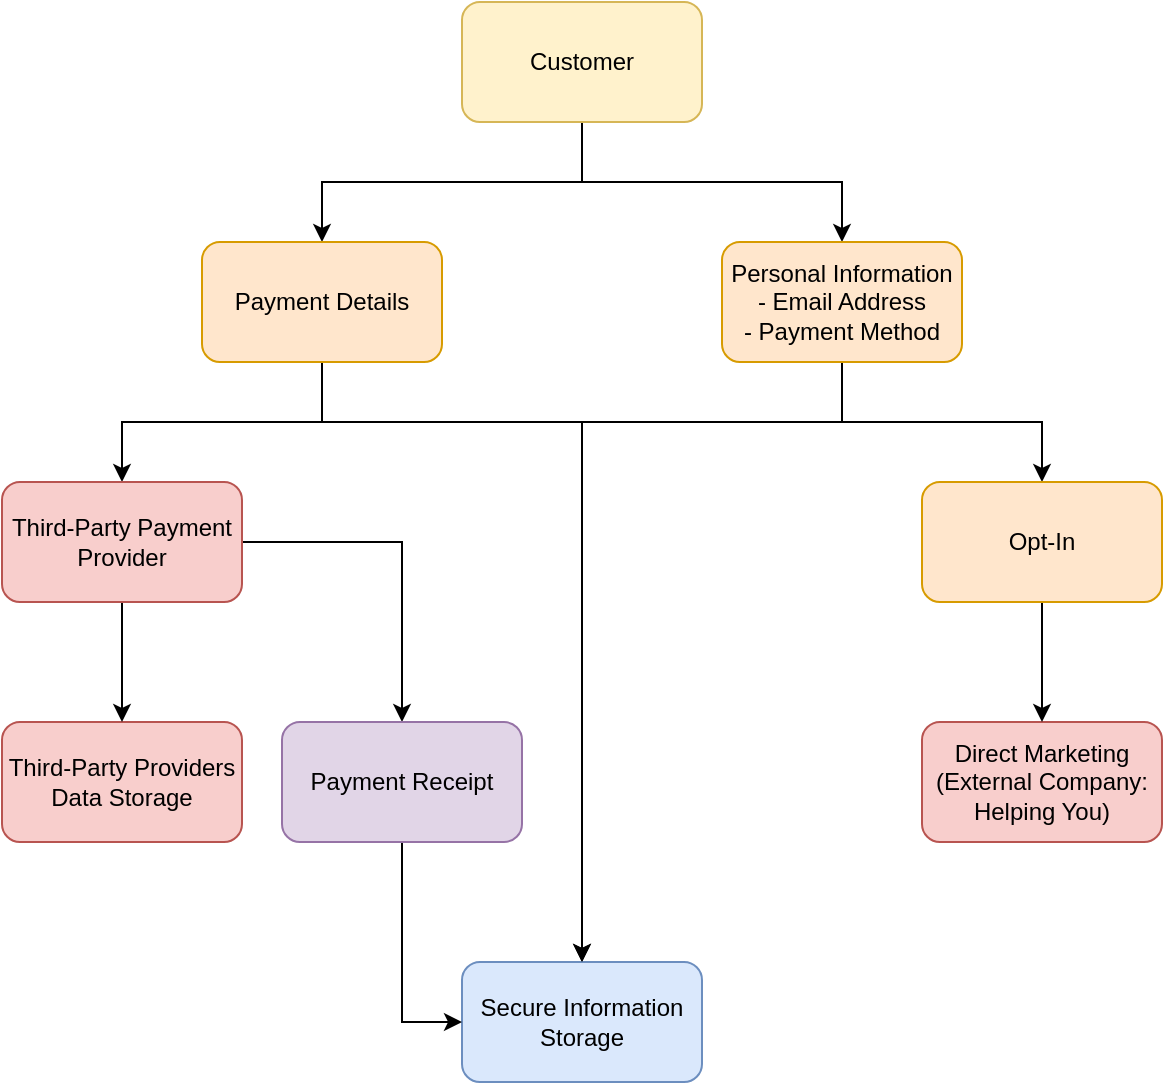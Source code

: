 <mxfile version="21.1.6" type="device">
  <diagram name="Page-1" id="JMOSt1KNUKrMnRVbmM4S">
    <mxGraphModel dx="1434" dy="796" grid="1" gridSize="10" guides="1" tooltips="1" connect="1" arrows="1" fold="1" page="1" pageScale="1" pageWidth="850" pageHeight="1100" math="0" shadow="0">
      <root>
        <mxCell id="0" />
        <mxCell id="1" parent="0" />
        <mxCell id="KanO5YXx95c96Qjjqtaj-32" style="edgeStyle=orthogonalEdgeStyle;rounded=0;orthogonalLoop=1;jettySize=auto;html=1;entryX=0.5;entryY=0;entryDx=0;entryDy=0;exitX=0.5;exitY=1;exitDx=0;exitDy=0;" edge="1" parent="1" source="KanO5YXx95c96Qjjqtaj-1" target="KanO5YXx95c96Qjjqtaj-23">
          <mxGeometry relative="1" as="geometry">
            <Array as="points">
              <mxPoint x="380" y="180" />
              <mxPoint x="250" y="180" />
            </Array>
          </mxGeometry>
        </mxCell>
        <mxCell id="KanO5YXx95c96Qjjqtaj-33" style="edgeStyle=orthogonalEdgeStyle;rounded=0;orthogonalLoop=1;jettySize=auto;html=1;entryX=0.5;entryY=0;entryDx=0;entryDy=0;exitX=0.5;exitY=1;exitDx=0;exitDy=0;" edge="1" parent="1" source="KanO5YXx95c96Qjjqtaj-1" target="KanO5YXx95c96Qjjqtaj-2">
          <mxGeometry relative="1" as="geometry">
            <Array as="points">
              <mxPoint x="380" y="180" />
              <mxPoint x="510" y="180" />
            </Array>
          </mxGeometry>
        </mxCell>
        <mxCell id="KanO5YXx95c96Qjjqtaj-1" value="Customer" style="rounded=1;whiteSpace=wrap;html=1;fillColor=#fff2cc;strokeColor=#d6b656;" vertex="1" parent="1">
          <mxGeometry x="320" y="90" width="120" height="60" as="geometry" />
        </mxCell>
        <mxCell id="KanO5YXx95c96Qjjqtaj-8" style="edgeStyle=orthogonalEdgeStyle;rounded=0;orthogonalLoop=1;jettySize=auto;html=1;entryX=0.5;entryY=0;entryDx=0;entryDy=0;" edge="1" parent="1" source="KanO5YXx95c96Qjjqtaj-2" target="KanO5YXx95c96Qjjqtaj-5">
          <mxGeometry relative="1" as="geometry" />
        </mxCell>
        <mxCell id="KanO5YXx95c96Qjjqtaj-39" style="edgeStyle=orthogonalEdgeStyle;rounded=0;orthogonalLoop=1;jettySize=auto;html=1;exitX=0.5;exitY=1;exitDx=0;exitDy=0;" edge="1" parent="1" source="KanO5YXx95c96Qjjqtaj-2">
          <mxGeometry relative="1" as="geometry">
            <mxPoint x="380" y="570" as="targetPoint" />
            <Array as="points">
              <mxPoint x="510" y="300" />
              <mxPoint x="380" y="300" />
            </Array>
          </mxGeometry>
        </mxCell>
        <mxCell id="KanO5YXx95c96Qjjqtaj-2" value="Personal Information&lt;br&gt;- Email Address&lt;br&gt;- Payment Method" style="rounded=1;whiteSpace=wrap;html=1;fillColor=#ffe6cc;strokeColor=#d79b00;" vertex="1" parent="1">
          <mxGeometry x="450" y="210" width="120" height="60" as="geometry" />
        </mxCell>
        <mxCell id="KanO5YXx95c96Qjjqtaj-3" value="Direct Marketing (External Company: Helping You)" style="rounded=1;whiteSpace=wrap;html=1;fillColor=#f8cecc;strokeColor=#b85450;" vertex="1" parent="1">
          <mxGeometry x="550" y="450" width="120" height="60" as="geometry" />
        </mxCell>
        <mxCell id="KanO5YXx95c96Qjjqtaj-4" value="Secure Information Storage" style="rounded=1;whiteSpace=wrap;html=1;fillColor=#dae8fc;strokeColor=#6c8ebf;" vertex="1" parent="1">
          <mxGeometry x="320" y="570" width="120" height="60" as="geometry" />
        </mxCell>
        <mxCell id="KanO5YXx95c96Qjjqtaj-9" style="edgeStyle=orthogonalEdgeStyle;rounded=0;orthogonalLoop=1;jettySize=auto;html=1;" edge="1" parent="1" source="KanO5YXx95c96Qjjqtaj-5" target="KanO5YXx95c96Qjjqtaj-3">
          <mxGeometry relative="1" as="geometry" />
        </mxCell>
        <mxCell id="KanO5YXx95c96Qjjqtaj-5" value="Opt-In" style="rounded=1;whiteSpace=wrap;html=1;fillColor=#ffe6cc;strokeColor=#d79b00;" vertex="1" parent="1">
          <mxGeometry x="550" y="330" width="120" height="60" as="geometry" />
        </mxCell>
        <mxCell id="KanO5YXx95c96Qjjqtaj-21" style="edgeStyle=orthogonalEdgeStyle;rounded=0;orthogonalLoop=1;jettySize=auto;html=1;entryX=0.5;entryY=0;entryDx=0;entryDy=0;" edge="1" parent="1" source="KanO5YXx95c96Qjjqtaj-23" target="KanO5YXx95c96Qjjqtaj-28">
          <mxGeometry relative="1" as="geometry" />
        </mxCell>
        <mxCell id="KanO5YXx95c96Qjjqtaj-38" style="edgeStyle=orthogonalEdgeStyle;rounded=0;orthogonalLoop=1;jettySize=auto;html=1;" edge="1" parent="1" source="KanO5YXx95c96Qjjqtaj-23" target="KanO5YXx95c96Qjjqtaj-4">
          <mxGeometry relative="1" as="geometry">
            <Array as="points">
              <mxPoint x="250" y="300" />
              <mxPoint x="380" y="300" />
            </Array>
          </mxGeometry>
        </mxCell>
        <mxCell id="KanO5YXx95c96Qjjqtaj-23" value="Payment Details" style="rounded=1;whiteSpace=wrap;html=1;fillColor=#ffe6cc;strokeColor=#d79b00;" vertex="1" parent="1">
          <mxGeometry x="190" y="210" width="120" height="60" as="geometry" />
        </mxCell>
        <mxCell id="KanO5YXx95c96Qjjqtaj-25" value="Third-Party Providers Data Storage" style="rounded=1;whiteSpace=wrap;html=1;fillColor=#f8cecc;strokeColor=#b85450;" vertex="1" parent="1">
          <mxGeometry x="90" y="450" width="120" height="60" as="geometry" />
        </mxCell>
        <mxCell id="KanO5YXx95c96Qjjqtaj-27" style="edgeStyle=orthogonalEdgeStyle;rounded=0;orthogonalLoop=1;jettySize=auto;html=1;" edge="1" parent="1" source="KanO5YXx95c96Qjjqtaj-28" target="KanO5YXx95c96Qjjqtaj-25">
          <mxGeometry relative="1" as="geometry" />
        </mxCell>
        <mxCell id="KanO5YXx95c96Qjjqtaj-37" style="edgeStyle=orthogonalEdgeStyle;rounded=0;orthogonalLoop=1;jettySize=auto;html=1;" edge="1" parent="1" source="KanO5YXx95c96Qjjqtaj-28" target="KanO5YXx95c96Qjjqtaj-31">
          <mxGeometry relative="1" as="geometry" />
        </mxCell>
        <mxCell id="KanO5YXx95c96Qjjqtaj-28" value="Third-Party Payment Provider" style="rounded=1;whiteSpace=wrap;html=1;fillColor=#f8cecc;strokeColor=#b85450;" vertex="1" parent="1">
          <mxGeometry x="90" y="330" width="120" height="60" as="geometry" />
        </mxCell>
        <mxCell id="KanO5YXx95c96Qjjqtaj-36" style="edgeStyle=orthogonalEdgeStyle;rounded=0;orthogonalLoop=1;jettySize=auto;html=1;entryX=0;entryY=0.5;entryDx=0;entryDy=0;" edge="1" parent="1" source="KanO5YXx95c96Qjjqtaj-31" target="KanO5YXx95c96Qjjqtaj-4">
          <mxGeometry relative="1" as="geometry" />
        </mxCell>
        <mxCell id="KanO5YXx95c96Qjjqtaj-31" value="Payment Receipt" style="rounded=1;whiteSpace=wrap;html=1;fillColor=#e1d5e7;strokeColor=#9673a6;" vertex="1" parent="1">
          <mxGeometry x="230" y="450" width="120" height="60" as="geometry" />
        </mxCell>
      </root>
    </mxGraphModel>
  </diagram>
</mxfile>
